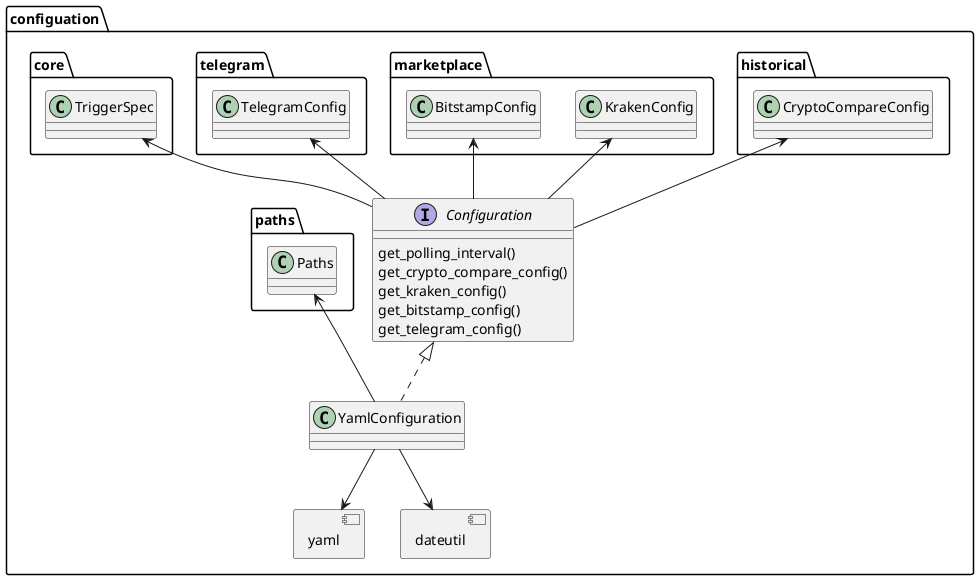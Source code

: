 @startuml

allowmixing

namespace configuation {
component yaml
component dateutil

interface Configuration {
    get_polling_interval()
    get_crypto_compare_config()
    get_kraken_config()
    get_bitstamp_config()
    get_telegram_config()
}

class YamlConfiguration implements Configuration

historical.CryptoCompareConfig <-- Configuration
marketplace.KrakenConfig <-- Configuration
marketplace.BitstampConfig <-- Configuration
telegram.TelegramConfig <-- Configuration
core.TriggerSpec <-- Configuration

YamlConfiguration --> dateutil
YamlConfiguration --> yaml


paths.Paths <-- YamlConfiguration

}



@enduml